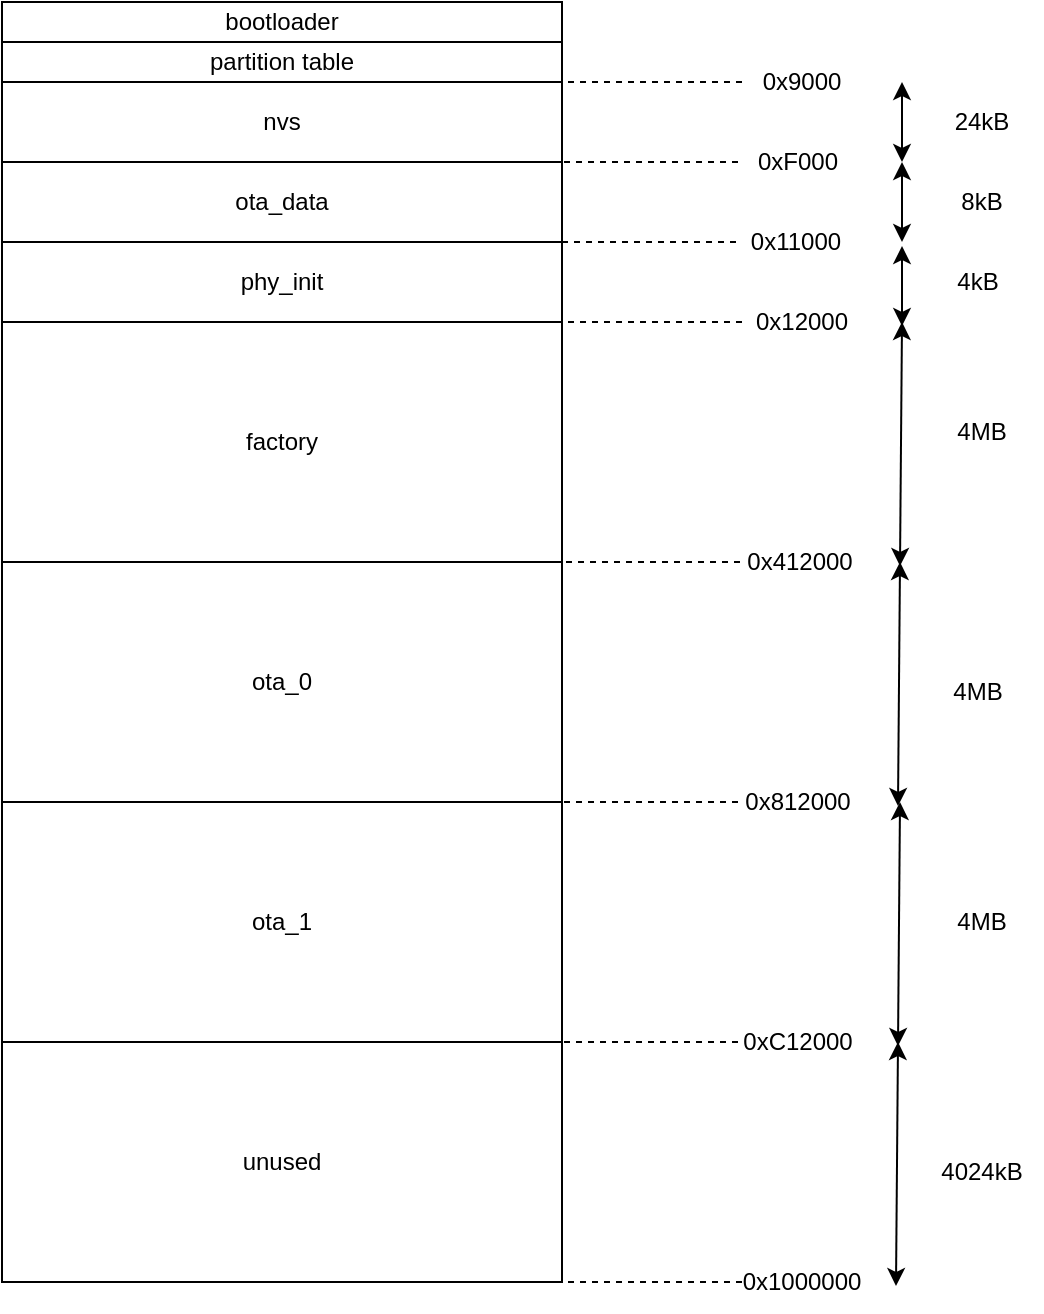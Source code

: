 <mxfile version="26.0.10">
  <diagram name="Page-1" id="onqAesVYjxltrzaPxitB">
    <mxGraphModel dx="1593" dy="867" grid="1" gridSize="10" guides="1" tooltips="1" connect="1" arrows="1" fold="1" page="1" pageScale="1" pageWidth="827" pageHeight="1169" math="0" shadow="0">
      <root>
        <mxCell id="0" />
        <mxCell id="1" parent="0" />
        <mxCell id="nmv-t9D0zuUFJgmQgeo_-1" value="bootloader" style="rounded=0;whiteSpace=wrap;html=1;" vertex="1" parent="1">
          <mxGeometry x="240" y="160" width="280" height="20" as="geometry" />
        </mxCell>
        <mxCell id="nmv-t9D0zuUFJgmQgeo_-2" value="partition table" style="rounded=0;whiteSpace=wrap;html=1;" vertex="1" parent="1">
          <mxGeometry x="240" y="180" width="280" height="20" as="geometry" />
        </mxCell>
        <mxCell id="nmv-t9D0zuUFJgmQgeo_-3" value="nvs" style="rounded=0;whiteSpace=wrap;html=1;" vertex="1" parent="1">
          <mxGeometry x="240" y="200" width="280" height="40" as="geometry" />
        </mxCell>
        <mxCell id="nmv-t9D0zuUFJgmQgeo_-4" value="0x9000" style="text;html=1;align=center;verticalAlign=middle;whiteSpace=wrap;rounded=0;" vertex="1" parent="1">
          <mxGeometry x="610" y="185" width="60" height="30" as="geometry" />
        </mxCell>
        <mxCell id="nmv-t9D0zuUFJgmQgeo_-5" value="" style="endArrow=none;dashed=1;html=1;rounded=0;entryX=1;entryY=0;entryDx=0;entryDy=0;exitX=0;exitY=0.5;exitDx=0;exitDy=0;" edge="1" parent="1" source="nmv-t9D0zuUFJgmQgeo_-4" target="nmv-t9D0zuUFJgmQgeo_-3">
          <mxGeometry width="50" height="50" relative="1" as="geometry">
            <mxPoint x="390" y="610" as="sourcePoint" />
            <mxPoint x="440" y="560" as="targetPoint" />
          </mxGeometry>
        </mxCell>
        <mxCell id="nmv-t9D0zuUFJgmQgeo_-6" value="0xF000" style="text;html=1;align=center;verticalAlign=middle;whiteSpace=wrap;rounded=0;" vertex="1" parent="1">
          <mxGeometry x="608" y="225" width="60" height="30" as="geometry" />
        </mxCell>
        <mxCell id="nmv-t9D0zuUFJgmQgeo_-7" value="" style="endArrow=none;dashed=1;html=1;rounded=0;entryX=1;entryY=0;entryDx=0;entryDy=0;exitX=0;exitY=0.5;exitDx=0;exitDy=0;" edge="1" parent="1" source="nmv-t9D0zuUFJgmQgeo_-6">
          <mxGeometry width="50" height="50" relative="1" as="geometry">
            <mxPoint x="388" y="650" as="sourcePoint" />
            <mxPoint x="518" y="240" as="targetPoint" />
          </mxGeometry>
        </mxCell>
        <mxCell id="nmv-t9D0zuUFJgmQgeo_-8" value="ota_data" style="rounded=0;whiteSpace=wrap;html=1;" vertex="1" parent="1">
          <mxGeometry x="240" y="240" width="280" height="40" as="geometry" />
        </mxCell>
        <mxCell id="nmv-t9D0zuUFJgmQgeo_-9" value="phy_init" style="rounded=0;whiteSpace=wrap;html=1;" vertex="1" parent="1">
          <mxGeometry x="240" y="280" width="280" height="40" as="geometry" />
        </mxCell>
        <mxCell id="nmv-t9D0zuUFJgmQgeo_-10" value="factory" style="rounded=0;whiteSpace=wrap;html=1;" vertex="1" parent="1">
          <mxGeometry x="240" y="320" width="280" height="120" as="geometry" />
        </mxCell>
        <mxCell id="nmv-t9D0zuUFJgmQgeo_-11" value="ota_0" style="rounded=0;whiteSpace=wrap;html=1;" vertex="1" parent="1">
          <mxGeometry x="240" y="440" width="280" height="120" as="geometry" />
        </mxCell>
        <mxCell id="nmv-t9D0zuUFJgmQgeo_-12" value="ota_1" style="rounded=0;whiteSpace=wrap;html=1;" vertex="1" parent="1">
          <mxGeometry x="240" y="560" width="280" height="120" as="geometry" />
        </mxCell>
        <mxCell id="nmv-t9D0zuUFJgmQgeo_-13" value="0x11000" style="text;html=1;align=center;verticalAlign=middle;whiteSpace=wrap;rounded=0;" vertex="1" parent="1">
          <mxGeometry x="607" y="265" width="60" height="30" as="geometry" />
        </mxCell>
        <mxCell id="nmv-t9D0zuUFJgmQgeo_-14" value="" style="endArrow=none;dashed=1;html=1;rounded=0;entryX=1;entryY=0;entryDx=0;entryDy=0;exitX=0;exitY=0.5;exitDx=0;exitDy=0;" edge="1" parent="1" source="nmv-t9D0zuUFJgmQgeo_-13">
          <mxGeometry width="50" height="50" relative="1" as="geometry">
            <mxPoint x="387" y="690" as="sourcePoint" />
            <mxPoint x="517" y="280" as="targetPoint" />
          </mxGeometry>
        </mxCell>
        <mxCell id="nmv-t9D0zuUFJgmQgeo_-15" value="" style="endArrow=classic;startArrow=classic;html=1;rounded=0;" edge="1" parent="1">
          <mxGeometry width="50" height="50" relative="1" as="geometry">
            <mxPoint x="690" y="240" as="sourcePoint" />
            <mxPoint x="690" y="200" as="targetPoint" />
          </mxGeometry>
        </mxCell>
        <mxCell id="nmv-t9D0zuUFJgmQgeo_-17" value="24kB" style="text;html=1;align=center;verticalAlign=middle;whiteSpace=wrap;rounded=0;" vertex="1" parent="1">
          <mxGeometry x="700" y="205" width="60" height="30" as="geometry" />
        </mxCell>
        <mxCell id="nmv-t9D0zuUFJgmQgeo_-19" value="" style="endArrow=classic;startArrow=classic;html=1;rounded=0;" edge="1" parent="1">
          <mxGeometry width="50" height="50" relative="1" as="geometry">
            <mxPoint x="690" y="280" as="sourcePoint" />
            <mxPoint x="690" y="240" as="targetPoint" />
          </mxGeometry>
        </mxCell>
        <mxCell id="nmv-t9D0zuUFJgmQgeo_-20" value="8kB" style="text;html=1;align=center;verticalAlign=middle;whiteSpace=wrap;rounded=0;" vertex="1" parent="1">
          <mxGeometry x="700" y="245" width="60" height="30" as="geometry" />
        </mxCell>
        <mxCell id="nmv-t9D0zuUFJgmQgeo_-21" value="0x12000" style="text;html=1;align=center;verticalAlign=middle;whiteSpace=wrap;rounded=0;" vertex="1" parent="1">
          <mxGeometry x="610" y="305" width="60" height="30" as="geometry" />
        </mxCell>
        <mxCell id="nmv-t9D0zuUFJgmQgeo_-22" value="" style="endArrow=none;dashed=1;html=1;rounded=0;entryX=1;entryY=0;entryDx=0;entryDy=0;exitX=0;exitY=0.5;exitDx=0;exitDy=0;" edge="1" parent="1" source="nmv-t9D0zuUFJgmQgeo_-21">
          <mxGeometry width="50" height="50" relative="1" as="geometry">
            <mxPoint x="390" y="730" as="sourcePoint" />
            <mxPoint x="520" y="320" as="targetPoint" />
          </mxGeometry>
        </mxCell>
        <mxCell id="nmv-t9D0zuUFJgmQgeo_-23" value="" style="endArrow=classic;startArrow=classic;html=1;rounded=0;" edge="1" parent="1">
          <mxGeometry width="50" height="50" relative="1" as="geometry">
            <mxPoint x="690" y="322" as="sourcePoint" />
            <mxPoint x="690" y="282" as="targetPoint" />
          </mxGeometry>
        </mxCell>
        <mxCell id="nmv-t9D0zuUFJgmQgeo_-24" value="4kB" style="text;html=1;align=center;verticalAlign=middle;whiteSpace=wrap;rounded=0;" vertex="1" parent="1">
          <mxGeometry x="698" y="285" width="60" height="30" as="geometry" />
        </mxCell>
        <mxCell id="nmv-t9D0zuUFJgmQgeo_-25" value="0x412000" style="text;html=1;align=center;verticalAlign=middle;whiteSpace=wrap;rounded=0;" vertex="1" parent="1">
          <mxGeometry x="609" y="425" width="60" height="30" as="geometry" />
        </mxCell>
        <mxCell id="nmv-t9D0zuUFJgmQgeo_-26" value="" style="endArrow=none;dashed=1;html=1;rounded=0;entryX=1;entryY=0;entryDx=0;entryDy=0;exitX=0;exitY=0.5;exitDx=0;exitDy=0;" edge="1" parent="1" source="nmv-t9D0zuUFJgmQgeo_-25">
          <mxGeometry width="50" height="50" relative="1" as="geometry">
            <mxPoint x="389" y="850" as="sourcePoint" />
            <mxPoint x="519" y="440" as="targetPoint" />
          </mxGeometry>
        </mxCell>
        <mxCell id="nmv-t9D0zuUFJgmQgeo_-27" value="" style="endArrow=classic;startArrow=classic;html=1;rounded=0;" edge="1" parent="1">
          <mxGeometry width="50" height="50" relative="1" as="geometry">
            <mxPoint x="689" y="442" as="sourcePoint" />
            <mxPoint x="690" y="320" as="targetPoint" />
          </mxGeometry>
        </mxCell>
        <mxCell id="nmv-t9D0zuUFJgmQgeo_-28" value="4MB" style="text;html=1;align=center;verticalAlign=middle;whiteSpace=wrap;rounded=0;" vertex="1" parent="1">
          <mxGeometry x="700" y="360" width="60" height="30" as="geometry" />
        </mxCell>
        <mxCell id="nmv-t9D0zuUFJgmQgeo_-29" value="unused" style="rounded=0;whiteSpace=wrap;html=1;" vertex="1" parent="1">
          <mxGeometry x="240" y="680" width="280" height="120" as="geometry" />
        </mxCell>
        <mxCell id="nmv-t9D0zuUFJgmQgeo_-30" value="0x812000" style="text;html=1;align=center;verticalAlign=middle;whiteSpace=wrap;rounded=0;" vertex="1" parent="1">
          <mxGeometry x="608" y="545" width="60" height="30" as="geometry" />
        </mxCell>
        <mxCell id="nmv-t9D0zuUFJgmQgeo_-31" value="" style="endArrow=none;dashed=1;html=1;rounded=0;entryX=1;entryY=0;entryDx=0;entryDy=0;exitX=0;exitY=0.5;exitDx=0;exitDy=0;" edge="1" parent="1" source="nmv-t9D0zuUFJgmQgeo_-30">
          <mxGeometry width="50" height="50" relative="1" as="geometry">
            <mxPoint x="388" y="970" as="sourcePoint" />
            <mxPoint x="518" y="560" as="targetPoint" />
          </mxGeometry>
        </mxCell>
        <mxCell id="nmv-t9D0zuUFJgmQgeo_-32" value="" style="endArrow=classic;startArrow=classic;html=1;rounded=0;" edge="1" parent="1">
          <mxGeometry width="50" height="50" relative="1" as="geometry">
            <mxPoint x="688" y="562" as="sourcePoint" />
            <mxPoint x="689" y="440" as="targetPoint" />
          </mxGeometry>
        </mxCell>
        <mxCell id="nmv-t9D0zuUFJgmQgeo_-33" value="0xC12000" style="text;html=1;align=center;verticalAlign=middle;whiteSpace=wrap;rounded=0;" vertex="1" parent="1">
          <mxGeometry x="608" y="665" width="60" height="30" as="geometry" />
        </mxCell>
        <mxCell id="nmv-t9D0zuUFJgmQgeo_-34" value="" style="endArrow=none;dashed=1;html=1;rounded=0;entryX=1;entryY=0;entryDx=0;entryDy=0;exitX=0;exitY=0.5;exitDx=0;exitDy=0;" edge="1" parent="1" source="nmv-t9D0zuUFJgmQgeo_-33">
          <mxGeometry width="50" height="50" relative="1" as="geometry">
            <mxPoint x="388" y="1090" as="sourcePoint" />
            <mxPoint x="518" y="680" as="targetPoint" />
          </mxGeometry>
        </mxCell>
        <mxCell id="nmv-t9D0zuUFJgmQgeo_-35" value="" style="endArrow=classic;startArrow=classic;html=1;rounded=0;" edge="1" parent="1">
          <mxGeometry width="50" height="50" relative="1" as="geometry">
            <mxPoint x="688" y="682" as="sourcePoint" />
            <mxPoint x="689" y="560" as="targetPoint" />
          </mxGeometry>
        </mxCell>
        <mxCell id="nmv-t9D0zuUFJgmQgeo_-37" value="0x1000000" style="text;html=1;align=center;verticalAlign=middle;whiteSpace=wrap;rounded=0;" vertex="1" parent="1">
          <mxGeometry x="610" y="785" width="60" height="30" as="geometry" />
        </mxCell>
        <mxCell id="nmv-t9D0zuUFJgmQgeo_-38" value="" style="endArrow=none;dashed=1;html=1;rounded=0;entryX=1;entryY=0;entryDx=0;entryDy=0;exitX=0;exitY=0.5;exitDx=0;exitDy=0;" edge="1" parent="1" source="nmv-t9D0zuUFJgmQgeo_-37">
          <mxGeometry width="50" height="50" relative="1" as="geometry">
            <mxPoint x="387" y="1210" as="sourcePoint" />
            <mxPoint x="517" y="800" as="targetPoint" />
          </mxGeometry>
        </mxCell>
        <mxCell id="nmv-t9D0zuUFJgmQgeo_-39" value="" style="endArrow=classic;startArrow=classic;html=1;rounded=0;" edge="1" parent="1">
          <mxGeometry width="50" height="50" relative="1" as="geometry">
            <mxPoint x="687" y="802" as="sourcePoint" />
            <mxPoint x="688" y="680" as="targetPoint" />
          </mxGeometry>
        </mxCell>
        <mxCell id="nmv-t9D0zuUFJgmQgeo_-40" value="4MB" style="text;html=1;align=center;verticalAlign=middle;whiteSpace=wrap;rounded=0;" vertex="1" parent="1">
          <mxGeometry x="698" y="490" width="60" height="30" as="geometry" />
        </mxCell>
        <mxCell id="nmv-t9D0zuUFJgmQgeo_-41" value="4MB" style="text;html=1;align=center;verticalAlign=middle;whiteSpace=wrap;rounded=0;" vertex="1" parent="1">
          <mxGeometry x="700" y="605" width="60" height="30" as="geometry" />
        </mxCell>
        <mxCell id="nmv-t9D0zuUFJgmQgeo_-42" value="4024kB" style="text;html=1;align=center;verticalAlign=middle;whiteSpace=wrap;rounded=0;" vertex="1" parent="1">
          <mxGeometry x="700" y="730" width="60" height="30" as="geometry" />
        </mxCell>
      </root>
    </mxGraphModel>
  </diagram>
</mxfile>
